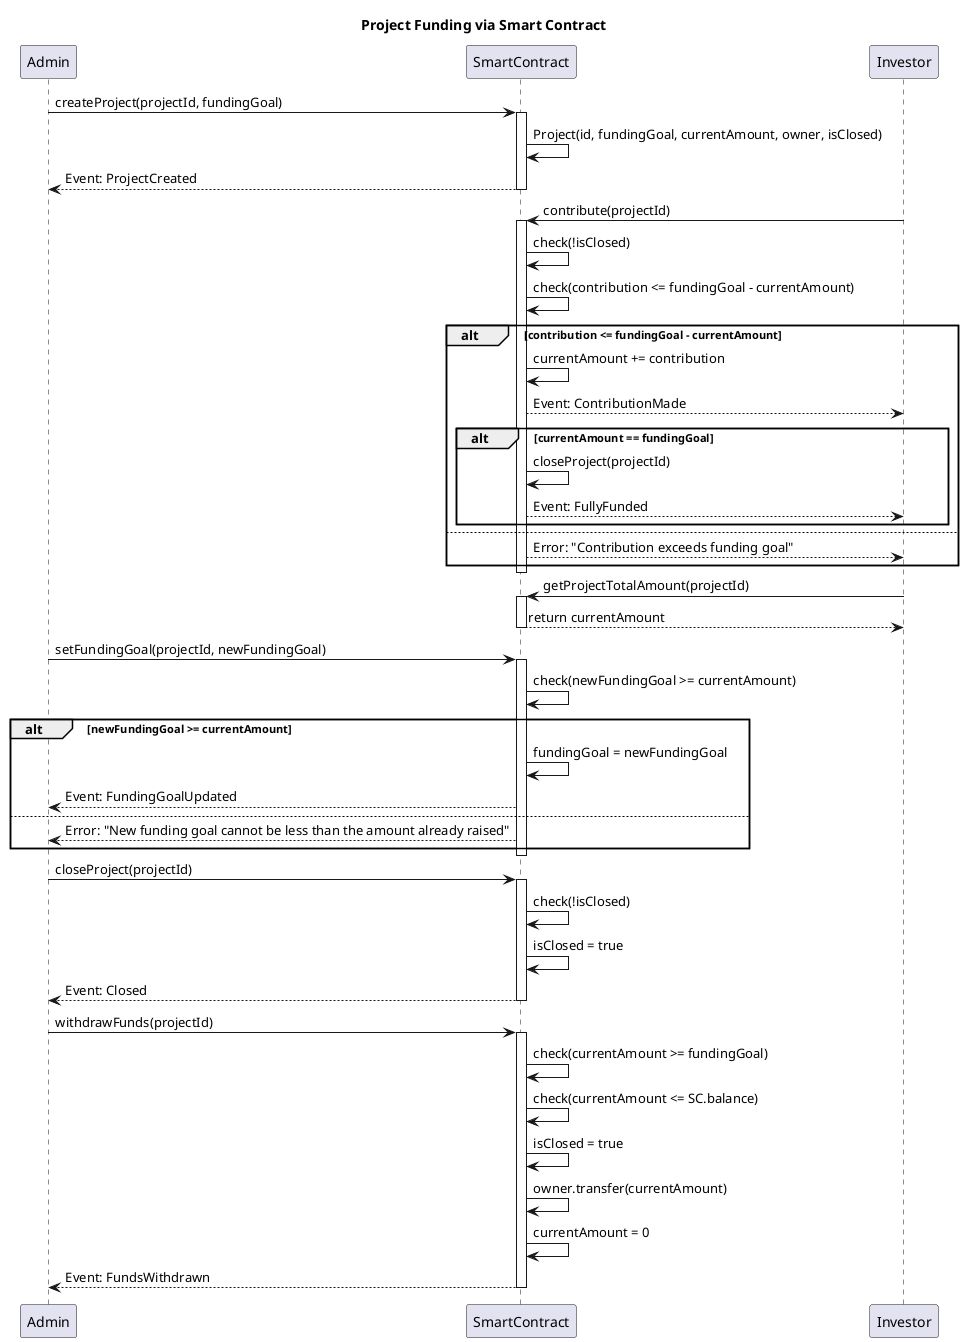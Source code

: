@startuml project-funding
Title: Project Funding via Smart Contract

Participant "Admin" as A
Participant "SmartContract" as SC
Participant "Investor" as I

A -> SC: createProject(projectId, fundingGoal)
activate SC
    SC -> SC: Project(id, fundingGoal, currentAmount, owner, isClosed)
    SC --> A: Event: ProjectCreated
deactivate SC

I -> SC: contribute(projectId)
activate SC
    SC -> SC: check(!isClosed)
    SC -> SC: check(contribution <= fundingGoal - currentAmount)
    alt contribution <= fundingGoal - currentAmount
        SC -> SC: currentAmount += contribution
        SC --> I: Event: ContributionMade
        alt currentAmount == fundingGoal
            SC -> SC: closeProject(projectId)
            SC --> I: Event: FullyFunded
        end
    else
        SC --> I: Error: "Contribution exceeds funding goal"
    end
deactivate SC

I -> SC: getProjectTotalAmount(projectId)
activate SC
    SC --> I: return currentAmount
deactivate SC
A -> SC: setFundingGoal(projectId, newFundingGoal)
activate SC
    SC -> SC: check(newFundingGoal >= currentAmount)
    alt newFundingGoal >= currentAmount
        SC -> SC: fundingGoal = newFundingGoal
        SC --> A: Event: FundingGoalUpdated
    else
        SC --> A: Error: "New funding goal cannot be less than the amount already raised"
    end
deactivate SC

A -> SC: closeProject(projectId)
activate SC
    SC -> SC: check(!isClosed)
    SC -> SC: isClosed = true
    SC --> A: Event: Closed
deactivate SC

A -> SC: withdrawFunds(projectId)
activate SC
    SC -> SC: check(currentAmount >= fundingGoal)
    SC -> SC: check(currentAmount <= SC.balance)
    SC -> SC: isClosed = true
    SC -> SC: owner.transfer(currentAmount)
    SC -> SC: currentAmount = 0
    SC --> A: Event: FundsWithdrawn
deactivate SC

@enduml